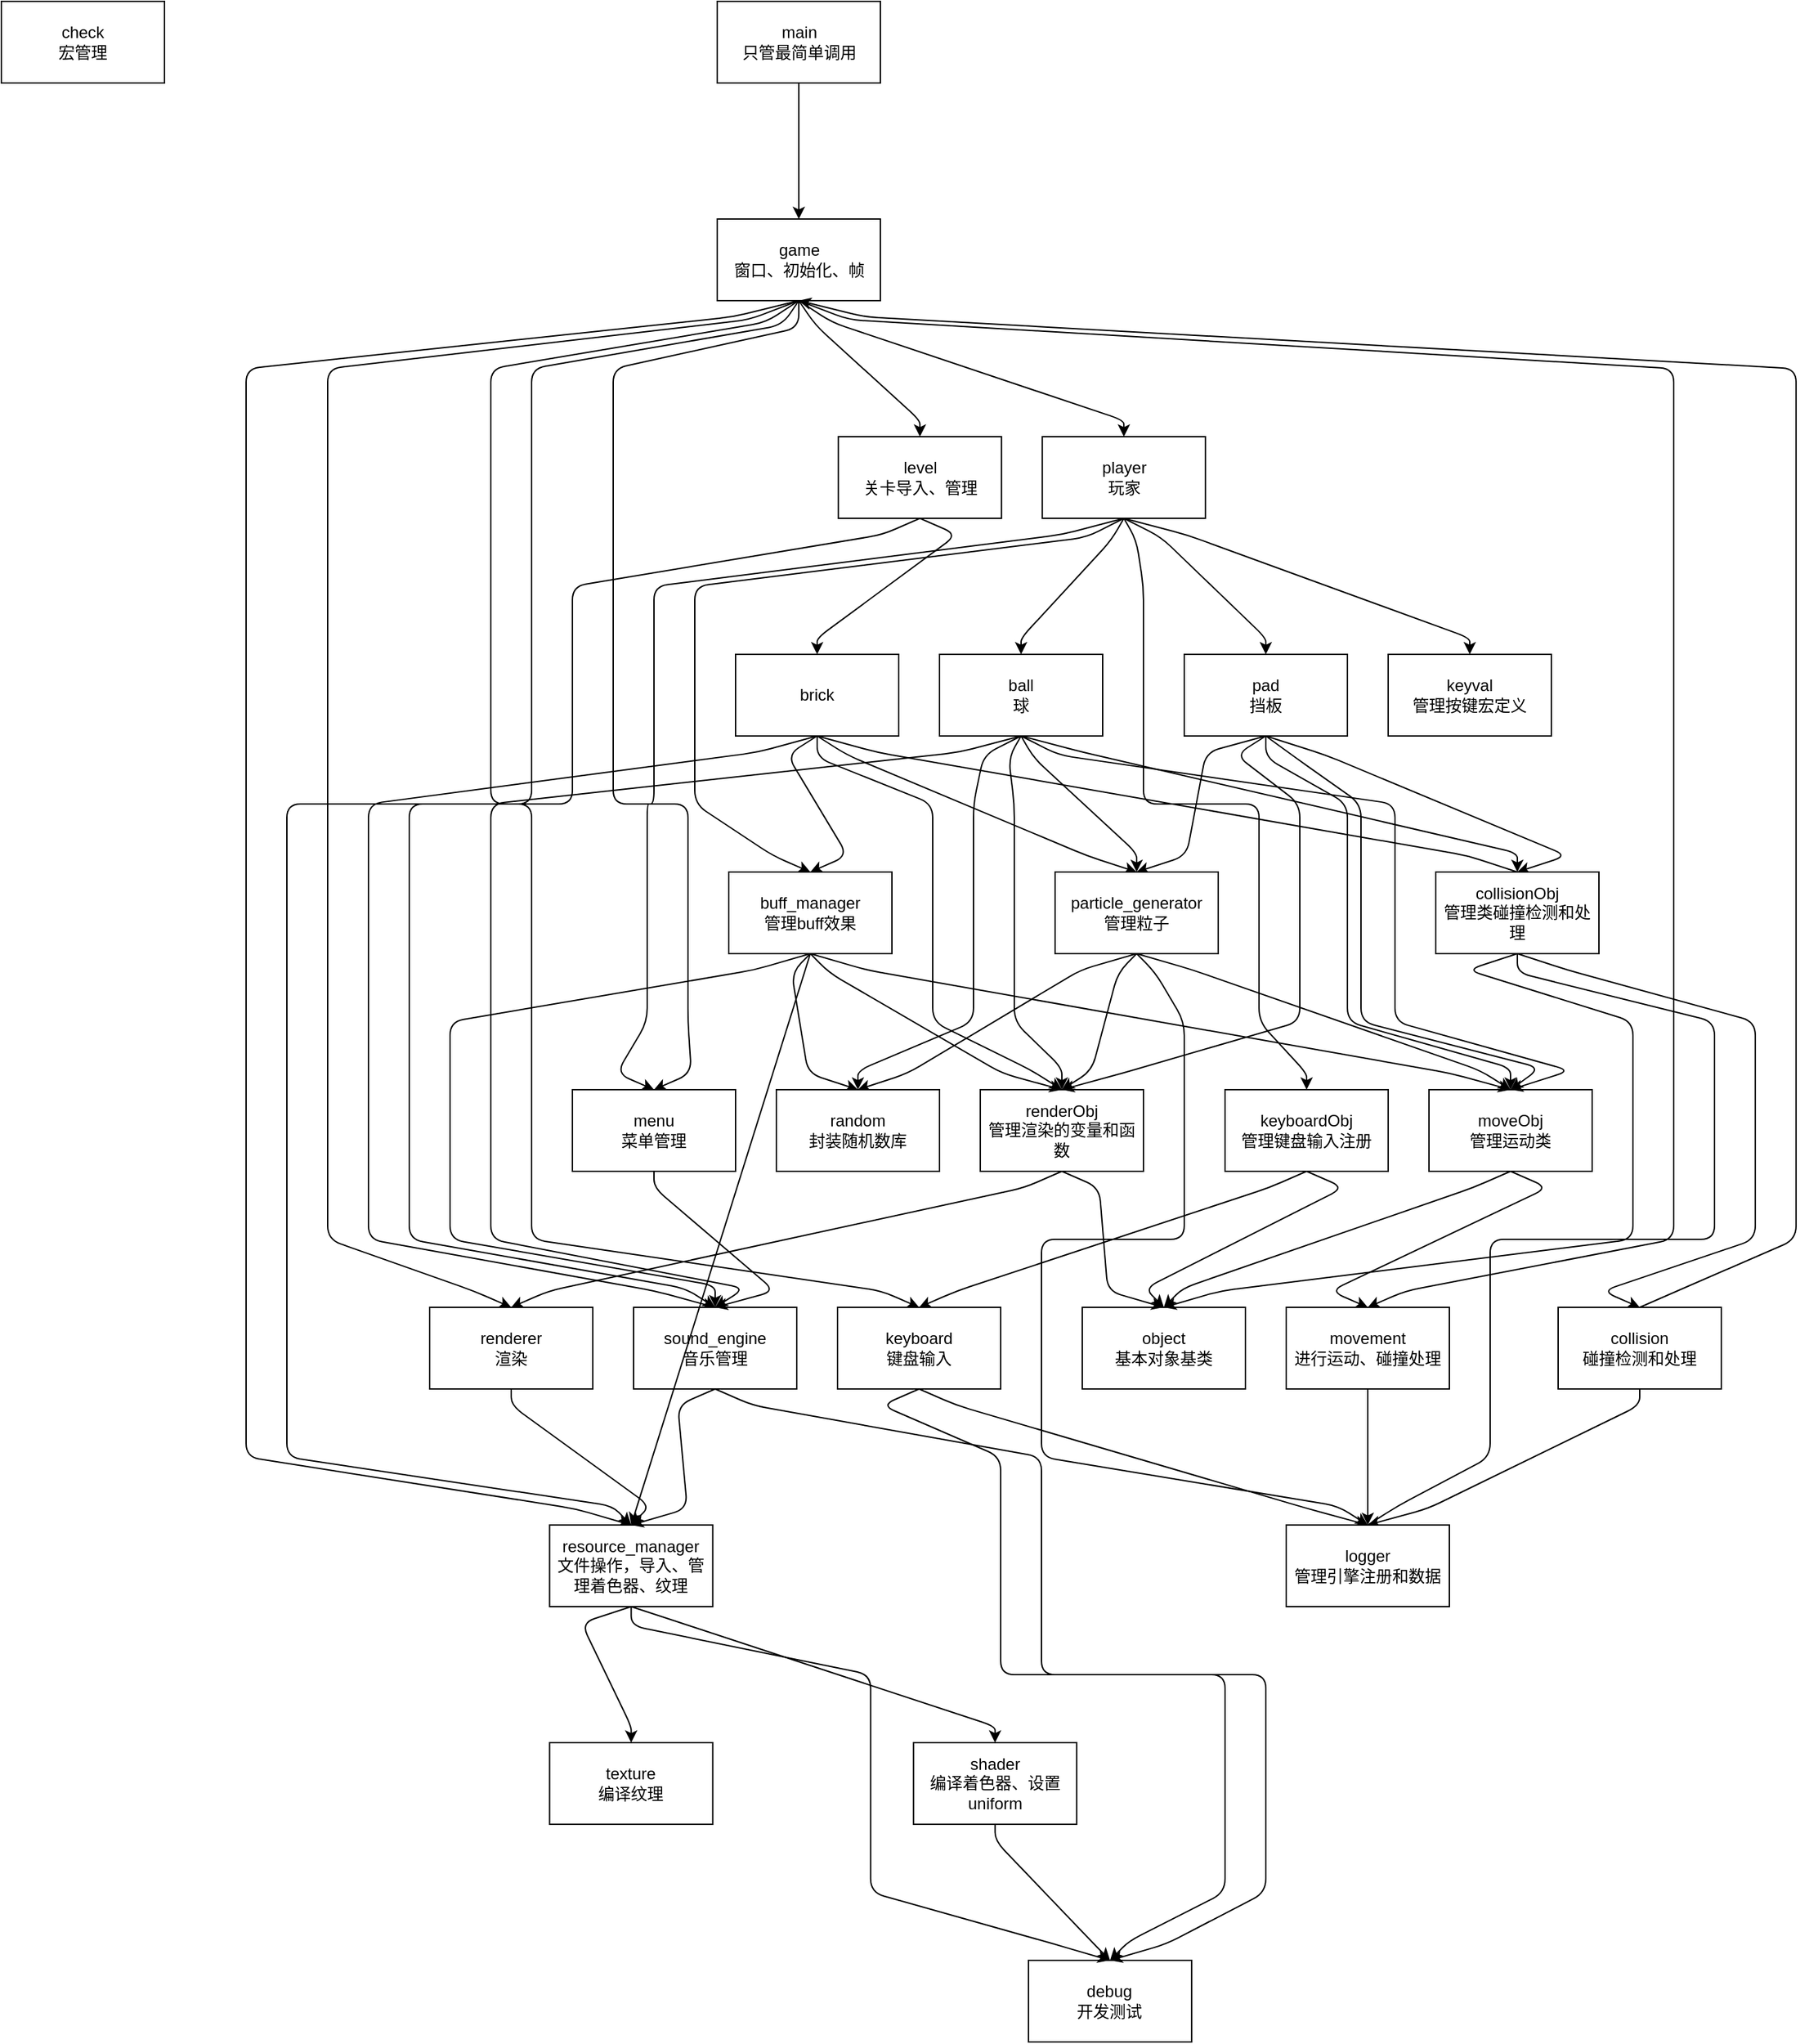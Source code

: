 <mxfile>
    <diagram id="ZIsLrHJgNXRA1_q-NFZV" name="第 1 页">
        <mxGraphModel dx="1100" dy="372" grid="1" gridSize="10" guides="1" tooltips="1" connect="1" arrows="1" fold="1" page="1" pageScale="1" pageWidth="1169" pageHeight="1654" math="0" shadow="0">
            <root>
                <mxCell id="0"/>
                <mxCell id="1" parent="0"/>
                <mxCell id="4" value="" style="edgeStyle=none;html=1;noEdgeStyle=1;orthogonal=1;" parent="1" source="2" target="3" edge="1">
                    <mxGeometry relative="1" as="geometry">
                        <Array as="points">
                            <mxPoint x="586.531" y="72"/>
                            <mxPoint x="586.531" y="148"/>
                        </Array>
                    </mxGeometry>
                </mxCell>
                <mxCell id="2" value="main&lt;br&gt;只管最简单调用" style="rounded=0;whiteSpace=wrap;html=1;" parent="1" vertex="1">
                    <mxGeometry x="526.531" width="120" height="60" as="geometry"/>
                </mxCell>
                <mxCell id="11" style="edgeStyle=none;html=1;exitX=0.5;exitY=1;exitDx=0;exitDy=0;entryX=0.5;entryY=0;entryDx=0;entryDy=0;noEdgeStyle=1;orthogonal=1;" parent="1" source="3" target="10" edge="1">
                    <mxGeometry relative="1" as="geometry">
                        <Array as="points">
                            <mxPoint x="562.087" y="236"/>
                            <mxPoint x="360" y="270"/>
                            <mxPoint x="360" y="430"/>
                            <mxPoint x="360" y="430"/>
                            <mxPoint x="360" y="590"/>
                            <mxPoint x="390" y="590"/>
                            <mxPoint x="390" y="750"/>
                            <mxPoint x="390" y="750"/>
                            <mxPoint x="390" y="910"/>
                            <mxPoint x="647.5" y="948"/>
                        </Array>
                    </mxGeometry>
                </mxCell>
                <mxCell id="21" style="edgeStyle=none;html=1;exitX=0.5;exitY=1;exitDx=0;exitDy=0;entryX=0.5;entryY=0;entryDx=0;entryDy=0;noEdgeStyle=1;orthogonal=1;" parent="1" source="3" target="20" edge="1">
                    <mxGeometry relative="1" as="geometry">
                        <Array as="points">
                            <mxPoint x="549.865" y="234"/>
                            <mxPoint x="240" y="270"/>
                            <mxPoint x="240" y="430"/>
                            <mxPoint x="240" y="430"/>
                            <mxPoint x="240" y="590"/>
                            <mxPoint x="240" y="590"/>
                            <mxPoint x="240" y="750"/>
                            <mxPoint x="240" y="750"/>
                            <mxPoint x="240" y="910"/>
                            <mxPoint x="347.5" y="948"/>
                        </Array>
                    </mxGeometry>
                </mxCell>
                <mxCell id="24" style="edgeStyle=none;html=1;exitX=0.5;exitY=1;exitDx=0;exitDy=0;entryX=0.5;entryY=0;entryDx=0;entryDy=0;noEdgeStyle=1;orthogonal=1;" parent="1" source="3" target="12" edge="1">
                    <mxGeometry relative="1" as="geometry">
                        <Array as="points">
                            <mxPoint x="537.642" y="232"/>
                            <mxPoint x="180" y="270"/>
                            <mxPoint x="180" y="430"/>
                            <mxPoint x="180" y="430"/>
                            <mxPoint x="180" y="590"/>
                            <mxPoint x="180" y="590"/>
                            <mxPoint x="180" y="750"/>
                            <mxPoint x="180" y="750"/>
                            <mxPoint x="180" y="910"/>
                            <mxPoint x="180" y="910"/>
                            <mxPoint x="180" y="1070"/>
                            <mxPoint x="421.978" y="1108"/>
                        </Array>
                    </mxGeometry>
                </mxCell>
                <mxCell id="40" style="edgeStyle=none;html=1;exitX=0.5;exitY=1;exitDx=0;exitDy=0;entryX=0.5;entryY=0;entryDx=0;entryDy=0;noEdgeStyle=1;orthogonal=1;" parent="1" source="3" target="28" edge="1">
                    <mxGeometry relative="1" as="geometry">
                        <Array as="points">
                            <mxPoint x="598.753" y="238"/>
                            <mxPoint x="675.6" y="308"/>
                        </Array>
                    </mxGeometry>
                </mxCell>
                <mxCell id="70" style="edgeStyle=none;html=1;exitX=0.5;exitY=1;exitDx=0;exitDy=0;entryX=0.5;entryY=0;entryDx=0;entryDy=0;noEdgeStyle=1;orthogonal=1;" parent="1" source="3" target="66" edge="1">
                    <mxGeometry relative="1" as="geometry">
                        <Array as="points">
                            <mxPoint x="623.198" y="234"/>
                            <mxPoint x="1230" y="270"/>
                            <mxPoint x="1230" y="430"/>
                            <mxPoint x="1230" y="430"/>
                            <mxPoint x="1230" y="590"/>
                            <mxPoint x="1230" y="590"/>
                            <mxPoint x="1230" y="750"/>
                            <mxPoint x="1230" y="750"/>
                            <mxPoint x="1230" y="910"/>
                            <mxPoint x="1032.5" y="948"/>
                        </Array>
                    </mxGeometry>
                </mxCell>
                <mxCell id="109" style="edgeStyle=none;html=1;exitX=0.5;exitY=1;exitDx=0;exitDy=0;entryX=0.5;entryY=0;entryDx=0;entryDy=0;noEdgeStyle=1;orthogonal=1;" parent="1" source="3" target="108" edge="1">
                    <mxGeometry relative="1" as="geometry">
                        <Array as="points">
                            <mxPoint x="574.309" y="238"/>
                            <mxPoint x="390" y="270"/>
                            <mxPoint x="390" y="430"/>
                            <mxPoint x="390" y="430"/>
                            <mxPoint x="390" y="590"/>
                            <mxPoint x="300" y="590"/>
                            <mxPoint x="300" y="750"/>
                            <mxPoint x="300" y="750"/>
                            <mxPoint x="300" y="910"/>
                            <mxPoint x="503" y="946"/>
                        </Array>
                    </mxGeometry>
                </mxCell>
                <mxCell id="129" style="edgeStyle=none;html=1;exitX=0.5;exitY=1;exitDx=0;exitDy=0;entryX=0.5;entryY=0;entryDx=0;entryDy=0;noEdgeStyle=1;orthogonal=1;" parent="1" source="3" target="126" edge="1">
                    <mxGeometry relative="1" as="geometry">
                        <Array as="points">
                            <mxPoint x="610.976" y="236"/>
                            <mxPoint x="825.6" y="308"/>
                        </Array>
                    </mxGeometry>
                </mxCell>
                <mxCell id="135" style="edgeStyle=none;html=1;exitX=0.5;exitY=1;exitDx=0;exitDy=0;entryX=0.5;entryY=0;entryDx=0;entryDy=0;noEdgeStyle=1;orthogonal=1;" parent="1" source="3" target="134" edge="1">
                    <mxGeometry relative="1" as="geometry">
                        <Array as="points">
                            <mxPoint x="586.531" y="240"/>
                            <mxPoint x="450" y="270"/>
                            <mxPoint x="450" y="430"/>
                            <mxPoint x="450" y="430"/>
                            <mxPoint x="450" y="590"/>
                            <mxPoint x="505" y="590"/>
                            <mxPoint x="505" y="750"/>
                            <mxPoint x="507.5" y="788"/>
                        </Array>
                    </mxGeometry>
                </mxCell>
                <mxCell id="3" value="game&lt;br&gt;窗口、初始化、帧" style="rounded=0;whiteSpace=wrap;html=1;" parent="1" vertex="1">
                    <mxGeometry x="526.531" y="160" width="120" height="60" as="geometry"/>
                </mxCell>
                <mxCell id="7" value="debug&lt;br&gt;开发测试" style="rounded=0;whiteSpace=wrap;html=1;" parent="1" vertex="1">
                    <mxGeometry x="755.432" y="1440" width="120" height="60" as="geometry"/>
                </mxCell>
                <mxCell id="94" style="edgeStyle=none;html=1;exitX=0.5;exitY=1;exitDx=0;exitDy=0;entryX=0.5;entryY=0;entryDx=0;entryDy=0;noEdgeStyle=1;orthogonal=1;" parent="1" source="10" target="91" edge="1">
                    <mxGeometry relative="1" as="geometry">
                        <Array as="points">
                            <mxPoint x="702.5" y="1032"/>
                            <mxPoint x="961" y="1108"/>
                        </Array>
                    </mxGeometry>
                </mxCell>
                <mxCell id="121" style="edgeStyle=none;html=1;exitX=0.5;exitY=1;exitDx=0;exitDy=0;entryX=0.5;entryY=0;entryDx=0;entryDy=0;noEdgeStyle=1;orthogonal=1;" parent="1" source="10" target="7" edge="1">
                    <mxGeometry relative="1" as="geometry">
                        <Array as="points">
                            <mxPoint x="647.5" y="1032"/>
                            <mxPoint x="735" y="1070"/>
                            <mxPoint x="735" y="1230"/>
                            <mxPoint x="900" y="1230"/>
                            <mxPoint x="900" y="1390"/>
                            <mxPoint x="829.182" y="1426"/>
                        </Array>
                    </mxGeometry>
                </mxCell>
                <mxCell id="10" value="keyboard&lt;br&gt;键盘输入" style="rounded=0;whiteSpace=wrap;html=1;" parent="1" vertex="1">
                    <mxGeometry x="615" y="960" width="120" height="60" as="geometry"/>
                </mxCell>
                <mxCell id="15" style="edgeStyle=none;html=1;exitX=0.5;exitY=1;exitDx=0;exitDy=0;entryX=0.5;entryY=0;entryDx=0;entryDy=0;noEdgeStyle=1;orthogonal=1;" parent="1" source="12" target="14" edge="1">
                    <mxGeometry relative="1" as="geometry">
                        <Array as="points">
                            <mxPoint x="499.894" y="1192"/>
                            <mxPoint x="730.864" y="1268"/>
                        </Array>
                    </mxGeometry>
                </mxCell>
                <mxCell id="18" style="edgeStyle=none;html=1;exitX=0.5;exitY=1;exitDx=0;exitDy=0;entryX=0.5;entryY=0;entryDx=0;entryDy=0;noEdgeStyle=1;orthogonal=1;" parent="1" source="12" target="17" edge="1">
                    <mxGeometry relative="1" as="geometry">
                        <Array as="points">
                            <mxPoint x="426.561" y="1192"/>
                            <mxPoint x="463.228" y="1268"/>
                        </Array>
                    </mxGeometry>
                </mxCell>
                <mxCell id="123" style="edgeStyle=none;html=1;exitX=0.5;exitY=1;exitDx=0;exitDy=0;entryX=0.5;entryY=0;entryDx=0;entryDy=0;noEdgeStyle=1;orthogonal=1;" parent="1" source="12" target="7" edge="1">
                    <mxGeometry relative="1" as="geometry">
                        <Array as="points">
                            <mxPoint x="463.228" y="1194"/>
                            <mxPoint x="639.33" y="1230"/>
                            <mxPoint x="639.33" y="1390"/>
                            <mxPoint x="774.182" y="1428"/>
                        </Array>
                    </mxGeometry>
                </mxCell>
                <mxCell id="12" value="resource_manager&lt;br&gt;文件操作，导入、管理着色器、纹理" style="rounded=0;whiteSpace=wrap;html=1;" parent="1" vertex="1">
                    <mxGeometry x="403.228" y="1120" width="120" height="60" as="geometry"/>
                </mxCell>
                <mxCell id="124" style="edgeStyle=none;html=1;exitX=0.5;exitY=1;exitDx=0;exitDy=0;entryX=0.5;entryY=0;entryDx=0;entryDy=0;noEdgeStyle=1;orthogonal=1;" parent="1" source="14" target="7" edge="1">
                    <mxGeometry relative="1" as="geometry">
                        <Array as="points">
                            <mxPoint x="730.864" y="1352"/>
                            <mxPoint x="801.682" y="1426"/>
                        </Array>
                    </mxGeometry>
                </mxCell>
                <mxCell id="14" value="shader&lt;br&gt;编译着色器、设置uniform" style="rounded=0;whiteSpace=wrap;html=1;" parent="1" vertex="1">
                    <mxGeometry x="670.864" y="1280" width="120" height="60" as="geometry"/>
                </mxCell>
                <mxCell id="17" value="texture&lt;br&gt;编译纹理" style="rounded=0;whiteSpace=wrap;html=1;" parent="1" vertex="1">
                    <mxGeometry x="403.228" y="1280" width="120" height="60" as="geometry"/>
                </mxCell>
                <mxCell id="19" value="object&lt;br&gt;基本对象基类" style="rounded=0;whiteSpace=wrap;html=1;" parent="1" vertex="1">
                    <mxGeometry x="795" y="960" width="120" height="60" as="geometry"/>
                </mxCell>
                <mxCell id="22" style="edgeStyle=none;html=1;exitX=0.5;exitY=1;exitDx=0;exitDy=0;entryX=0.5;entryY=0;entryDx=0;entryDy=0;noEdgeStyle=1;orthogonal=1;" parent="1" source="20" target="12" edge="1">
                    <mxGeometry relative="1" as="geometry">
                        <Array as="points">
                            <mxPoint x="375" y="1032"/>
                            <mxPoint x="476.978" y="1106"/>
                        </Array>
                    </mxGeometry>
                </mxCell>
                <mxCell id="20" value="renderer&lt;br&gt;渲染" style="rounded=0;whiteSpace=wrap;html=1;" parent="1" vertex="1">
                    <mxGeometry x="315" y="960" width="120" height="60" as="geometry"/>
                </mxCell>
                <mxCell id="51" style="edgeStyle=none;html=1;exitX=0.5;exitY=1;exitDx=0;exitDy=0;entryX=0.5;entryY=0;entryDx=0;entryDy=0;noEdgeStyle=1;orthogonal=1;" parent="1" source="25" target="47" edge="1">
                    <mxGeometry relative="1" as="geometry">
                        <Array as="points">
                            <mxPoint x="600" y="556"/>
                            <mxPoint x="685" y="590"/>
                            <mxPoint x="685" y="750"/>
                            <mxPoint x="758" y="786"/>
                        </Array>
                    </mxGeometry>
                </mxCell>
                <mxCell id="106" style="edgeStyle=none;html=1;exitX=0.5;exitY=1;exitDx=0;exitDy=0;entryX=0.5;entryY=0;entryDx=0;entryDy=0;noEdgeStyle=1;orthogonal=1;" parent="1" source="25" target="102" edge="1">
                    <mxGeometry relative="1" as="geometry">
                        <Array as="points">
                            <mxPoint x="622" y="554"/>
                            <mxPoint x="798.333" y="628"/>
                        </Array>
                    </mxGeometry>
                </mxCell>
                <mxCell id="111" style="edgeStyle=none;html=1;exitX=0.5;exitY=1;exitDx=0;exitDy=0;entryX=0.5;entryY=0;entryDx=0;entryDy=0;noEdgeStyle=1;orthogonal=1;" parent="1" source="25" target="108" edge="1">
                    <mxGeometry relative="1" as="geometry">
                        <Array as="points">
                            <mxPoint x="556" y="552"/>
                            <mxPoint x="270" y="590"/>
                            <mxPoint x="270" y="750"/>
                            <mxPoint x="270" y="750"/>
                            <mxPoint x="270" y="910"/>
                            <mxPoint x="481" y="948"/>
                        </Array>
                    </mxGeometry>
                </mxCell>
                <mxCell id="119" style="edgeStyle=none;html=1;exitX=0.5;exitY=1;exitDx=0;exitDy=0;entryX=0.5;entryY=0;entryDx=0;entryDy=0;noEdgeStyle=1;orthogonal=1;" parent="1" source="25" target="112" edge="1">
                    <mxGeometry relative="1" as="geometry">
                        <Array as="points">
                            <mxPoint x="578" y="554"/>
                            <mxPoint x="622.5" y="628"/>
                        </Array>
                    </mxGeometry>
                </mxCell>
                <mxCell id="25" value="brick" style="rounded=0;whiteSpace=wrap;html=1;" parent="1" vertex="1">
                    <mxGeometry x="540" y="480" width="120" height="60" as="geometry"/>
                </mxCell>
                <mxCell id="29" style="edgeStyle=none;html=1;exitX=0.5;exitY=1;exitDx=0;exitDy=0;entryX=0.5;entryY=0;entryDx=0;entryDy=0;noEdgeStyle=1;orthogonal=1;" parent="1" source="28" target="25" edge="1">
                    <mxGeometry relative="1" as="geometry">
                        <Array as="points">
                            <mxPoint x="703.1" y="392"/>
                            <mxPoint x="600" y="468"/>
                        </Array>
                    </mxGeometry>
                </mxCell>
                <mxCell id="30" style="edgeStyle=none;html=1;exitX=0.5;exitY=1;exitDx=0;exitDy=0;entryX=0.5;entryY=0;entryDx=0;entryDy=0;noEdgeStyle=1;orthogonal=1;" parent="1" source="28" target="12" edge="1">
                    <mxGeometry relative="1" as="geometry">
                        <Array as="points">
                            <mxPoint x="648.1" y="392"/>
                            <mxPoint x="420" y="430"/>
                            <mxPoint x="420" y="590"/>
                            <mxPoint x="210" y="590"/>
                            <mxPoint x="210" y="750"/>
                            <mxPoint x="210" y="750"/>
                            <mxPoint x="210" y="910"/>
                            <mxPoint x="210" y="910"/>
                            <mxPoint x="210" y="1070"/>
                            <mxPoint x="449.478" y="1106"/>
                        </Array>
                    </mxGeometry>
                </mxCell>
                <mxCell id="28" value="level&lt;br&gt;关卡导入、管理" style="rounded=0;whiteSpace=wrap;html=1;" parent="1" vertex="1">
                    <mxGeometry x="615.6" y="320" width="120" height="60" as="geometry"/>
                </mxCell>
                <mxCell id="32" value="check&lt;br&gt;宏管理" style="rounded=0;whiteSpace=wrap;html=1;" parent="1" vertex="1">
                    <mxGeometry width="120" height="60" as="geometry"/>
                </mxCell>
                <mxCell id="48" style="edgeStyle=none;html=1;exitX=0.5;exitY=1;exitDx=0;exitDy=0;entryX=0.5;entryY=0;entryDx=0;entryDy=0;noEdgeStyle=1;orthogonal=1;" parent="1" source="47" target="19" edge="1">
                    <mxGeometry relative="1" as="geometry">
                        <Array as="points">
                            <mxPoint x="807.5" y="872"/>
                            <mxPoint x="813.75" y="948"/>
                        </Array>
                    </mxGeometry>
                </mxCell>
                <mxCell id="49" style="edgeStyle=none;html=1;exitX=0.5;exitY=1;exitDx=0;exitDy=0;entryX=0.5;entryY=0;entryDx=0;entryDy=0;noEdgeStyle=1;orthogonal=1;" parent="1" source="47" target="20" edge="1">
                    <mxGeometry relative="1" as="geometry">
                        <Array as="points">
                            <mxPoint x="752.5" y="872"/>
                            <mxPoint x="402.5" y="948"/>
                        </Array>
                    </mxGeometry>
                </mxCell>
                <mxCell id="47" value="renderObj&lt;br&gt;管理渲染的变量和函数" style="rounded=0;whiteSpace=wrap;html=1;" parent="1" vertex="1">
                    <mxGeometry x="720" y="800" width="120" height="60" as="geometry"/>
                </mxCell>
                <mxCell id="54" style="edgeStyle=none;html=1;exitX=0.5;exitY=1;exitDx=0;exitDy=0;entryX=0.5;entryY=0;entryDx=0;entryDy=0;noEdgeStyle=1;orthogonal=1;" parent="1" source="53" target="47" edge="1">
                    <mxGeometry relative="1" as="geometry">
                        <Array as="points">
                            <mxPoint x="908" y="554"/>
                            <mxPoint x="955" y="590"/>
                            <mxPoint x="955" y="750"/>
                            <mxPoint x="824" y="788"/>
                        </Array>
                    </mxGeometry>
                </mxCell>
                <mxCell id="69" style="edgeStyle=none;html=1;exitX=0.5;exitY=1;exitDx=0;exitDy=0;entryX=0.5;entryY=0;entryDx=0;entryDy=0;noEdgeStyle=1;orthogonal=1;" parent="1" source="53" target="63" edge="1">
                    <mxGeometry relative="1" as="geometry">
                        <Array as="points">
                            <mxPoint x="930" y="556"/>
                            <mxPoint x="990" y="590"/>
                            <mxPoint x="990" y="750"/>
                            <mxPoint x="1110" y="784"/>
                        </Array>
                    </mxGeometry>
                </mxCell>
                <mxCell id="71" style="edgeStyle=none;html=1;exitX=0.5;exitY=1;exitDx=0;exitDy=0;entryX=0.5;entryY=0;entryDx=0;entryDy=0;noEdgeStyle=1;orthogonal=1;" parent="1" source="53" target="63" edge="1">
                    <mxGeometry relative="1" as="geometry">
                        <Array as="points">
                            <mxPoint x="952" y="556"/>
                            <mxPoint x="1000" y="590"/>
                            <mxPoint x="1000" y="750"/>
                            <mxPoint x="1132" y="784"/>
                        </Array>
                    </mxGeometry>
                </mxCell>
                <mxCell id="77" style="edgeStyle=none;html=1;exitX=0.5;exitY=1;exitDx=0;exitDy=0;entryX=0.5;entryY=0;entryDx=0;entryDy=0;noEdgeStyle=1;orthogonal=1;" parent="1" source="53" target="72" edge="1">
                    <mxGeometry relative="1" as="geometry">
                        <Array as="points">
                            <mxPoint x="974" y="554"/>
                            <mxPoint x="1151.667" y="628"/>
                        </Array>
                    </mxGeometry>
                </mxCell>
                <mxCell id="133" style="edgeStyle=none;html=1;exitX=0.5;exitY=1;exitDx=0;exitDy=0;entryX=0.5;entryY=0;entryDx=0;entryDy=0;noEdgeStyle=1;orthogonal=1;" parent="1" source="53" target="102" edge="1">
                    <mxGeometry relative="1" as="geometry">
                        <Array as="points">
                            <mxPoint x="886" y="552"/>
                            <mxPoint x="871.667" y="628"/>
                        </Array>
                    </mxGeometry>
                </mxCell>
                <mxCell id="53" value="pad&lt;br&gt;挡板" style="rounded=0;whiteSpace=wrap;html=1;" parent="1" vertex="1">
                    <mxGeometry x="870" y="480" width="120" height="60" as="geometry"/>
                </mxCell>
                <mxCell id="58" style="edgeStyle=none;html=1;exitX=0.5;exitY=1;exitDx=0;exitDy=0;entryX=0.5;entryY=0;entryDx=0;entryDy=0;noEdgeStyle=1;orthogonal=1;" parent="1" source="57" target="19" edge="1">
                    <mxGeometry relative="1" as="geometry">
                        <Array as="points">
                            <mxPoint x="987.5" y="872"/>
                            <mxPoint x="841.25" y="946"/>
                        </Array>
                    </mxGeometry>
                </mxCell>
                <mxCell id="59" style="edgeStyle=none;html=1;exitX=0.5;exitY=1;exitDx=0;exitDy=0;entryX=0.5;entryY=0;entryDx=0;entryDy=0;noEdgeStyle=1;orthogonal=1;" parent="1" source="57" target="10" edge="1">
                    <mxGeometry relative="1" as="geometry">
                        <Array as="points">
                            <mxPoint x="932.5" y="872"/>
                            <mxPoint x="702.5" y="948"/>
                        </Array>
                    </mxGeometry>
                </mxCell>
                <mxCell id="57" value="keyboardObj&lt;br&gt;管理键盘输入注册" style="rounded=0;whiteSpace=wrap;html=1;" parent="1" vertex="1">
                    <mxGeometry x="900" y="800" width="120" height="60" as="geometry"/>
                </mxCell>
                <mxCell id="64" style="edgeStyle=none;html=1;exitX=0.5;exitY=1;exitDx=0;exitDy=0;entryX=0.5;entryY=0;entryDx=0;entryDy=0;noEdgeStyle=1;orthogonal=1;" parent="1" source="63" target="19" edge="1">
                    <mxGeometry relative="1" as="geometry">
                        <Array as="points">
                            <mxPoint x="1082.5" y="872"/>
                            <mxPoint x="868.75" y="946"/>
                        </Array>
                    </mxGeometry>
                </mxCell>
                <mxCell id="68" style="edgeStyle=none;html=1;exitX=0.5;exitY=1;exitDx=0;exitDy=0;entryX=0.5;entryY=0;entryDx=0;entryDy=0;noEdgeStyle=1;orthogonal=1;" parent="1" source="63" target="66" edge="1">
                    <mxGeometry relative="1" as="geometry">
                        <Array as="points">
                            <mxPoint x="1137.5" y="872"/>
                            <mxPoint x="977.5" y="948"/>
                        </Array>
                    </mxGeometry>
                </mxCell>
                <mxCell id="63" value="moveObj&lt;br&gt;管理运动类" style="rounded=0;whiteSpace=wrap;html=1;" parent="1" vertex="1">
                    <mxGeometry x="1050" y="800" width="120" height="60" as="geometry"/>
                </mxCell>
                <mxCell id="97" style="edgeStyle=none;html=1;exitX=0.5;exitY=1;exitDx=0;exitDy=0;entryX=0.5;entryY=0;entryDx=0;entryDy=0;noEdgeStyle=1;orthogonal=1;" parent="1" source="66" target="91" edge="1">
                    <mxGeometry relative="1" as="geometry">
                        <Array as="points">
                            <mxPoint x="1005" y="1032"/>
                            <mxPoint x="1005" y="1104"/>
                        </Array>
                    </mxGeometry>
                </mxCell>
                <mxCell id="66" value="movement&lt;br&gt;进行运动、碰撞处理" style="rounded=0;whiteSpace=wrap;html=1;" parent="1" vertex="1">
                    <mxGeometry x="945" y="960" width="120" height="60" as="geometry"/>
                </mxCell>
                <mxCell id="73" value="" style="edgeStyle=none;html=1;exitX=0.5;exitY=1;exitDx=0;exitDy=0;entryX=0.5;entryY=0;entryDx=0;entryDy=0;noEdgeStyle=1;orthogonal=1;endArrow=none;" parent="1" source="25" target="72" edge="1">
                    <mxGeometry relative="1" as="geometry">
                        <Array as="points">
                            <mxPoint x="644" y="552"/>
                            <mxPoint x="1078.333" y="628"/>
                        </Array>
                        <mxPoint x="675" y="540" as="sourcePoint"/>
                        <mxPoint x="915" y="1280" as="targetPoint"/>
                    </mxGeometry>
                </mxCell>
                <mxCell id="74" style="edgeStyle=none;html=1;exitX=0.5;exitY=1;exitDx=0;exitDy=0;entryX=0.5;entryY=0;entryDx=0;entryDy=0;noEdgeStyle=1;orthogonal=1;" parent="1" source="72" target="19" edge="1">
                    <mxGeometry relative="1" as="geometry">
                        <Array as="points">
                            <mxPoint x="1078.333" y="712"/>
                            <mxPoint x="1200" y="750"/>
                            <mxPoint x="1200" y="910"/>
                            <mxPoint x="896.25" y="948"/>
                        </Array>
                    </mxGeometry>
                </mxCell>
                <mxCell id="89" style="edgeStyle=none;html=1;exitX=0.5;exitY=1;exitDx=0;exitDy=0;entryX=0.5;entryY=0;entryDx=0;entryDy=0;noEdgeStyle=1;orthogonal=1;" parent="1" source="72" target="84" edge="1">
                    <mxGeometry relative="1" as="geometry">
                        <Array as="points">
                            <mxPoint x="1151.667" y="712"/>
                            <mxPoint x="1290" y="750"/>
                            <mxPoint x="1290" y="910"/>
                            <mxPoint x="1177.5" y="948"/>
                        </Array>
                    </mxGeometry>
                </mxCell>
                <mxCell id="72" value="collisionObj&lt;br&gt;管理类碰撞检测和处理" style="rounded=0;whiteSpace=wrap;html=1;" parent="1" vertex="1">
                    <mxGeometry x="1055" y="640" width="120" height="60" as="geometry"/>
                </mxCell>
                <mxCell id="80" style="edgeStyle=none;html=1;exitX=0.5;exitY=1;exitDx=0;exitDy=0;entryX=0.5;entryY=0;entryDx=0;entryDy=0;noEdgeStyle=1;orthogonal=1;" parent="1" source="79" target="63" edge="1">
                    <mxGeometry relative="1" as="geometry">
                        <Array as="points">
                            <mxPoint x="777.5" y="554"/>
                            <mxPoint x="1025" y="590"/>
                            <mxPoint x="1025" y="750"/>
                            <mxPoint x="1154" y="786"/>
                        </Array>
                    </mxGeometry>
                </mxCell>
                <mxCell id="81" style="edgeStyle=none;html=1;exitX=0.5;exitY=1;exitDx=0;exitDy=0;entryX=0.5;entryY=0;entryDx=0;entryDy=0;noEdgeStyle=1;orthogonal=1;" parent="1" source="79" target="47" edge="1">
                    <mxGeometry relative="1" as="geometry">
                        <Array as="points">
                            <mxPoint x="740.833" y="556"/>
                            <mxPoint x="745" y="590"/>
                            <mxPoint x="745" y="750"/>
                            <mxPoint x="780" y="784"/>
                        </Array>
                    </mxGeometry>
                </mxCell>
                <mxCell id="82" style="edgeStyle=none;html=1;exitX=0.5;exitY=1;exitDx=0;exitDy=0;entryX=0.5;entryY=0;entryDx=0;entryDy=0;noEdgeStyle=1;orthogonal=1;" parent="1" source="79" target="72" edge="1">
                    <mxGeometry relative="1" as="geometry">
                        <Array as="points">
                            <mxPoint x="795.833" y="552"/>
                            <mxPoint x="1115" y="626"/>
                        </Array>
                    </mxGeometry>
                </mxCell>
                <mxCell id="107" style="edgeStyle=none;html=1;exitX=0.5;exitY=1;exitDx=0;exitDy=0;entryX=0.5;entryY=0;entryDx=0;entryDy=0;noEdgeStyle=1;orthogonal=1;" parent="1" source="79" target="102" edge="1">
                    <mxGeometry relative="1" as="geometry">
                        <Array as="points">
                            <mxPoint x="759.167" y="556"/>
                            <mxPoint x="835" y="626"/>
                        </Array>
                    </mxGeometry>
                </mxCell>
                <mxCell id="110" style="edgeStyle=none;html=1;exitX=0.5;exitY=1;exitDx=0;exitDy=0;entryX=0.5;entryY=0;entryDx=0;entryDy=0;noEdgeStyle=1;orthogonal=1;" parent="1" source="79" target="108" edge="1">
                    <mxGeometry relative="1" as="geometry">
                        <Array as="points">
                            <mxPoint x="704.167" y="552"/>
                            <mxPoint x="360" y="590"/>
                            <mxPoint x="360" y="750"/>
                            <mxPoint x="360" y="750"/>
                            <mxPoint x="360" y="910"/>
                            <mxPoint x="547" y="946"/>
                        </Array>
                    </mxGeometry>
                </mxCell>
                <mxCell id="138" style="edgeStyle=none;html=1;exitX=0.5;exitY=1;exitDx=0;exitDy=0;entryX=0.5;entryY=0;entryDx=0;entryDy=0;noEdgeStyle=1;orthogonal=1;" parent="1" source="79" target="115" edge="1">
                    <mxGeometry relative="1" as="geometry">
                        <Array as="points">
                            <mxPoint x="722.5" y="554"/>
                            <mxPoint x="715" y="590"/>
                            <mxPoint x="715" y="750"/>
                            <mxPoint x="630" y="786"/>
                        </Array>
                    </mxGeometry>
                </mxCell>
                <mxCell id="79" value="ball&lt;br&gt;球" style="rounded=0;whiteSpace=wrap;html=1;" parent="1" vertex="1">
                    <mxGeometry x="690" y="480" width="120" height="60" as="geometry"/>
                </mxCell>
                <mxCell id="90" style="edgeStyle=none;html=1;exitX=0.5;exitY=0;exitDx=0;exitDy=0;entryX=0.5;entryY=1;entryDx=0;entryDy=0;noEdgeStyle=1;orthogonal=1;" parent="1" source="84" target="3" edge="1">
                    <mxGeometry relative="1" as="geometry">
                        <Array as="points">
                            <mxPoint x="1232.5" y="948"/>
                            <mxPoint x="1320" y="910"/>
                            <mxPoint x="1320" y="750"/>
                            <mxPoint x="1320" y="750"/>
                            <mxPoint x="1320" y="590"/>
                            <mxPoint x="1320" y="590"/>
                            <mxPoint x="1320" y="430"/>
                            <mxPoint x="1320" y="430"/>
                            <mxPoint x="1320" y="270"/>
                            <mxPoint x="635.42" y="232"/>
                        </Array>
                    </mxGeometry>
                </mxCell>
                <mxCell id="96" style="edgeStyle=none;html=1;exitX=0.5;exitY=1;exitDx=0;exitDy=0;entryX=0.5;entryY=0;entryDx=0;entryDy=0;noEdgeStyle=1;orthogonal=1;" parent="1" source="84" target="91" edge="1">
                    <mxGeometry relative="1" as="geometry">
                        <Array as="points">
                            <mxPoint x="1205" y="1032"/>
                            <mxPoint x="1049" y="1108"/>
                        </Array>
                    </mxGeometry>
                </mxCell>
                <mxCell id="84" value="collision&lt;br&gt;碰撞检测和处理" style="rounded=0;whiteSpace=wrap;html=1;" parent="1" vertex="1">
                    <mxGeometry x="1145" y="960" width="120" height="60" as="geometry"/>
                </mxCell>
                <mxCell id="95" value="" style="edgeStyle=none;html=1;exitX=0.5;exitY=1;exitDx=0;exitDy=0;entryX=0.5;entryY=0;entryDx=0;entryDy=0;noEdgeStyle=1;orthogonal=1;endArrow=none;" parent="1" source="72" target="91" edge="1">
                    <mxGeometry relative="1" as="geometry">
                        <Array as="points">
                            <mxPoint x="1115" y="714"/>
                            <mxPoint x="1260" y="750"/>
                            <mxPoint x="1260" y="910"/>
                            <mxPoint x="1095" y="910"/>
                            <mxPoint x="1095" y="1070"/>
                            <mxPoint x="1027" y="1106"/>
                        </Array>
                        <mxPoint x="915" y="700" as="sourcePoint"/>
                        <mxPoint x="720" y="1280" as="targetPoint"/>
                    </mxGeometry>
                </mxCell>
                <mxCell id="91" value="logger&lt;br&gt;管理引擎注册和数据" style="rounded=0;whiteSpace=wrap;html=1;" parent="1" vertex="1">
                    <mxGeometry x="945" y="1120" width="120" height="60" as="geometry"/>
                </mxCell>
                <mxCell id="98" value="keyval&lt;br&gt;管理按键宏定义" style="rounded=0;whiteSpace=wrap;html=1;" parent="1" vertex="1">
                    <mxGeometry x="1020" y="480" width="120" height="60" as="geometry"/>
                </mxCell>
                <mxCell id="103" style="edgeStyle=none;html=1;exitX=0.5;exitY=1;exitDx=0;exitDy=0;entryX=0.5;entryY=0;entryDx=0;entryDy=0;noEdgeStyle=1;orthogonal=1;" parent="1" source="102" target="47" edge="1">
                    <mxGeometry relative="1" as="geometry">
                        <Array as="points">
                            <mxPoint x="821.25" y="714"/>
                            <mxPoint x="802" y="786"/>
                        </Array>
                    </mxGeometry>
                </mxCell>
                <mxCell id="104" style="edgeStyle=none;html=1;exitX=0.5;exitY=1;exitDx=0;exitDy=0;entryX=0.5;entryY=0;entryDx=0;entryDy=0;noEdgeStyle=1;orthogonal=1;" parent="1" source="102" target="63" edge="1">
                    <mxGeometry relative="1" as="geometry">
                        <Array as="points">
                            <mxPoint x="876.25" y="712"/>
                            <mxPoint x="1088" y="786"/>
                        </Array>
                    </mxGeometry>
                </mxCell>
                <mxCell id="105" style="edgeStyle=none;html=1;exitX=0.5;exitY=1;exitDx=0;exitDy=0;entryX=0.5;entryY=0;entryDx=0;entryDy=0;noEdgeStyle=1;orthogonal=1;" parent="1" source="102" target="91" edge="1">
                    <mxGeometry relative="1" as="geometry">
                        <Array as="points">
                            <mxPoint x="848.75" y="714"/>
                            <mxPoint x="870" y="750"/>
                            <mxPoint x="870" y="910"/>
                            <mxPoint x="765" y="910"/>
                            <mxPoint x="765" y="1070"/>
                            <mxPoint x="983" y="1106"/>
                        </Array>
                    </mxGeometry>
                </mxCell>
                <mxCell id="116" style="edgeStyle=none;html=1;exitX=0.5;exitY=1;exitDx=0;exitDy=0;entryX=0.5;entryY=0;entryDx=0;entryDy=0;noEdgeStyle=1;orthogonal=1;" parent="1" source="102" target="115" edge="1">
                    <mxGeometry relative="1" as="geometry">
                        <Array as="points">
                            <mxPoint x="793.75" y="712"/>
                            <mxPoint x="666.667" y="788"/>
                        </Array>
                    </mxGeometry>
                </mxCell>
                <mxCell id="102" value="particle_generator&lt;br&gt;管理粒子" style="rounded=0;whiteSpace=wrap;html=1;" parent="1" vertex="1">
                    <mxGeometry x="775" y="640" width="120" height="60" as="geometry"/>
                </mxCell>
                <mxCell id="125" style="edgeStyle=none;html=1;exitX=0.5;exitY=1;exitDx=0;exitDy=0;entryX=0.5;entryY=0;entryDx=0;entryDy=0;noEdgeStyle=1;orthogonal=1;" parent="1" source="108" target="7" edge="1">
                    <mxGeometry relative="1" as="geometry">
                        <mxPoint x="380" y="1480" as="targetPoint"/>
                        <Array as="points">
                            <mxPoint x="552.5" y="1032"/>
                            <mxPoint x="765" y="1070"/>
                            <mxPoint x="765" y="1230"/>
                            <mxPoint x="930" y="1230"/>
                            <mxPoint x="930" y="1390"/>
                            <mxPoint x="856.682" y="1428"/>
                        </Array>
                    </mxGeometry>
                </mxCell>
                <mxCell id="140" style="edgeStyle=none;html=1;exitX=0.5;exitY=1;exitDx=0;exitDy=0;entryX=0.5;entryY=0;entryDx=0;entryDy=0;noEdgeStyle=1;orthogonal=1;" edge="1" parent="1" source="108" target="12">
                    <mxGeometry relative="1" as="geometry">
                        <Array as="points">
                            <mxPoint x="497.5" y="1032"/>
                            <mxPoint x="504.478" y="1108"/>
                        </Array>
                    </mxGeometry>
                </mxCell>
                <mxCell id="108" value="sound_engine&lt;br&gt;音乐管理" style="rounded=0;whiteSpace=wrap;html=1;" parent="1" vertex="1">
                    <mxGeometry x="465" y="960" width="120" height="60" as="geometry"/>
                </mxCell>
                <mxCell id="113" style="edgeStyle=none;html=1;exitX=0.5;exitY=1;exitDx=0;exitDy=0;entryX=0.5;entryY=0;entryDx=0;entryDy=0;noEdgeStyle=1;orthogonal=1;" parent="1" source="112" target="63" edge="1">
                    <mxGeometry relative="1" as="geometry">
                        <Array as="points">
                            <mxPoint x="636.25" y="712"/>
                            <mxPoint x="1066" y="788"/>
                        </Array>
                    </mxGeometry>
                </mxCell>
                <mxCell id="114" style="edgeStyle=none;html=1;exitX=0.5;exitY=1;exitDx=0;exitDy=0;entryX=0.5;entryY=0;entryDx=0;entryDy=0;noEdgeStyle=1;orthogonal=1;" parent="1" source="112" target="47" edge="1">
                    <mxGeometry relative="1" as="geometry">
                        <Array as="points">
                            <mxPoint x="608.75" y="714"/>
                            <mxPoint x="736" y="788"/>
                        </Array>
                    </mxGeometry>
                </mxCell>
                <mxCell id="117" style="edgeStyle=none;html=1;exitX=0.5;exitY=1;exitDx=0;exitDy=0;entryX=0.5;entryY=0;entryDx=0;entryDy=0;noEdgeStyle=1;orthogonal=1;" parent="1" source="112" target="115" edge="1">
                    <mxGeometry relative="1" as="geometry">
                        <Array as="points">
                            <mxPoint x="581.25" y="714"/>
                            <mxPoint x="593.333" y="788"/>
                        </Array>
                    </mxGeometry>
                </mxCell>
                <mxCell id="120" style="edgeStyle=none;html=1;exitX=0.5;exitY=1;exitDx=0;exitDy=0;entryX=0.5;entryY=0;entryDx=0;entryDy=0;noEdgeStyle=1;orthogonal=1;" parent="1" source="112" target="108" edge="1">
                    <mxGeometry relative="1" as="geometry">
                        <Array as="points">
                            <mxPoint x="553.75" y="712"/>
                            <mxPoint x="330" y="750"/>
                            <mxPoint x="330" y="910"/>
                            <mxPoint x="525" y="944"/>
                        </Array>
                    </mxGeometry>
                </mxCell>
                <mxCell id="141" style="edgeStyle=none;html=1;exitX=0.5;exitY=1;exitDx=0;exitDy=0;entryX=0.5;entryY=0;entryDx=0;entryDy=0;" edge="1" parent="1" source="112" target="12">
                    <mxGeometry relative="1" as="geometry"/>
                </mxCell>
                <mxCell id="112" value="buff_manager&lt;br&gt;管理buff效果" style="rounded=0;whiteSpace=wrap;html=1;" parent="1" vertex="1">
                    <mxGeometry x="535" y="640" width="120" height="60" as="geometry"/>
                </mxCell>
                <mxCell id="115" value="random&lt;br&gt;封装随机数库" style="rounded=0;whiteSpace=wrap;html=1;" parent="1" vertex="1">
                    <mxGeometry x="570" y="800" width="120" height="60" as="geometry"/>
                </mxCell>
                <mxCell id="127" style="edgeStyle=none;html=1;exitX=0.5;exitY=1;exitDx=0;exitDy=0;entryX=0.5;entryY=0;entryDx=0;entryDy=0;noEdgeStyle=1;orthogonal=1;" parent="1" source="126" target="53" edge="1">
                    <mxGeometry relative="1" as="geometry">
                        <Array as="points">
                            <mxPoint x="853.1" y="394"/>
                            <mxPoint x="930" y="468"/>
                        </Array>
                    </mxGeometry>
                </mxCell>
                <mxCell id="128" style="edgeStyle=none;html=1;exitX=0.5;exitY=1;exitDx=0;exitDy=0;entryX=0.5;entryY=0;entryDx=0;entryDy=0;noEdgeStyle=1;orthogonal=1;" parent="1" source="126" target="79" edge="1">
                    <mxGeometry relative="1" as="geometry">
                        <Array as="points">
                            <mxPoint x="816.433" y="396"/>
                            <mxPoint x="750" y="468"/>
                        </Array>
                    </mxGeometry>
                </mxCell>
                <mxCell id="130" style="edgeStyle=none;html=1;exitX=0.5;exitY=1;exitDx=0;exitDy=0;entryX=0.5;entryY=0;entryDx=0;entryDy=0;noEdgeStyle=1;orthogonal=1;" parent="1" source="126" target="98" edge="1">
                    <mxGeometry relative="1" as="geometry">
                        <Array as="points">
                            <mxPoint x="871.433" y="392"/>
                            <mxPoint x="1080" y="468"/>
                        </Array>
                    </mxGeometry>
                </mxCell>
                <mxCell id="131" style="edgeStyle=none;html=1;exitX=0.5;exitY=1;exitDx=0;exitDy=0;entryX=0.5;entryY=0;entryDx=0;entryDy=0;noEdgeStyle=1;orthogonal=1;" parent="1" source="126" target="57" edge="1">
                    <mxGeometry relative="1" as="geometry">
                        <Array as="points">
                            <mxPoint x="834.767" y="396"/>
                            <mxPoint x="840" y="430"/>
                            <mxPoint x="840" y="590"/>
                            <mxPoint x="925" y="590"/>
                            <mxPoint x="925" y="750"/>
                            <mxPoint x="960" y="788"/>
                        </Array>
                    </mxGeometry>
                </mxCell>
                <mxCell id="132" style="edgeStyle=none;html=1;exitX=0.5;exitY=1;exitDx=0;exitDy=0;entryX=0.5;entryY=0;entryDx=0;entryDy=0;noEdgeStyle=1;orthogonal=1;" parent="1" source="126" target="112" edge="1">
                    <mxGeometry relative="1" as="geometry">
                        <Array as="points">
                            <mxPoint x="798.1" y="394"/>
                            <mxPoint x="510" y="430"/>
                            <mxPoint x="510" y="590"/>
                            <mxPoint x="567.5" y="628"/>
                        </Array>
                    </mxGeometry>
                </mxCell>
                <mxCell id="139" style="edgeStyle=none;html=1;exitX=0.5;exitY=1;exitDx=0;exitDy=0;entryX=0.5;entryY=0;entryDx=0;entryDy=0;noEdgeStyle=1;orthogonal=1;" edge="1" parent="1" source="126" target="134">
                    <mxGeometry relative="1" as="geometry">
                        <Array as="points">
                            <mxPoint x="779.767" y="392"/>
                            <mxPoint x="480" y="430"/>
                            <mxPoint x="480" y="590"/>
                            <mxPoint x="475" y="590"/>
                            <mxPoint x="475" y="750"/>
                            <mxPoint x="452.5" y="788"/>
                        </Array>
                    </mxGeometry>
                </mxCell>
                <mxCell id="126" value="player&lt;br&gt;玩家" style="rounded=0;whiteSpace=wrap;html=1;" parent="1" vertex="1">
                    <mxGeometry x="765.6" y="320" width="120" height="60" as="geometry"/>
                </mxCell>
                <mxCell id="137" style="edgeStyle=none;html=1;exitX=0.5;exitY=1;exitDx=0;exitDy=0;entryX=0.5;entryY=0;entryDx=0;entryDy=0;noEdgeStyle=1;orthogonal=1;" parent="1" source="134" target="108" edge="1">
                    <mxGeometry relative="1" as="geometry">
                        <Array as="points">
                            <mxPoint x="480" y="872"/>
                            <mxPoint x="569" y="948"/>
                        </Array>
                    </mxGeometry>
                </mxCell>
                <mxCell id="134" value="menu&lt;br&gt;菜单管理" style="rounded=0;whiteSpace=wrap;html=1;" parent="1" vertex="1">
                    <mxGeometry x="420" y="800" width="120" height="60" as="geometry"/>
                </mxCell>
            </root>
        </mxGraphModel>
    </diagram>
</mxfile>